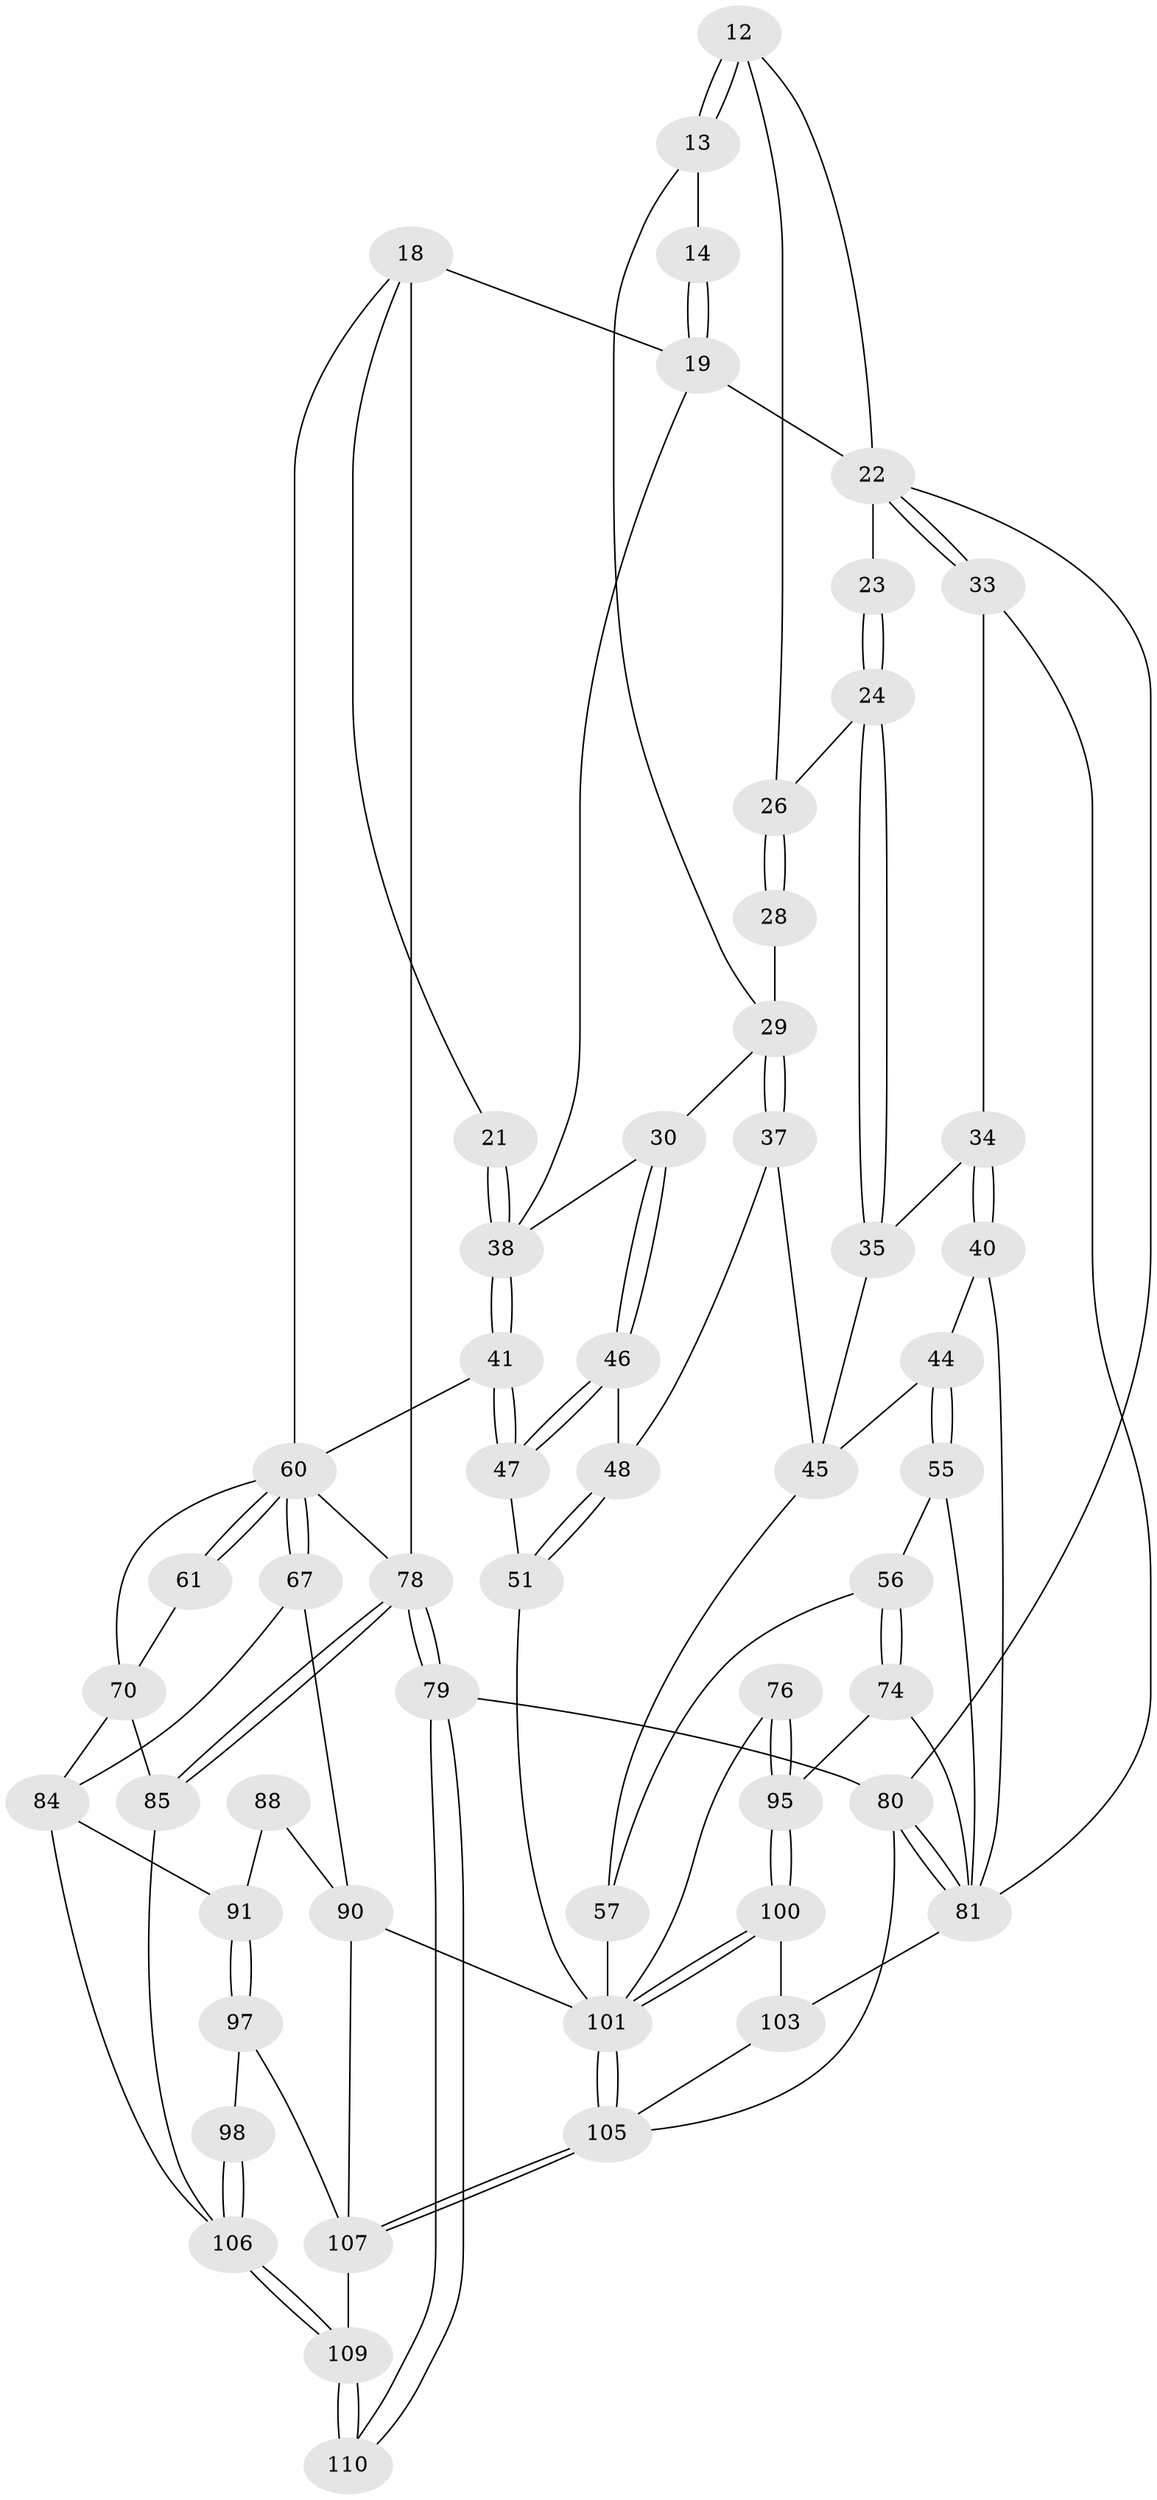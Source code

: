 // original degree distribution, {3: 0.01818181818181818, 4: 0.2909090909090909, 5: 0.41818181818181815, 6: 0.2727272727272727}
// Generated by graph-tools (version 1.1) at 2025/00/03/09/25 05:00:50]
// undirected, 55 vertices, 121 edges
graph export_dot {
graph [start="1"]
  node [color=gray90,style=filled];
  12 [pos="+0.6787605376140219+0.021935317380409974"];
  13 [pos="+0.509621050845918+0.08520803165553957"];
  14 [pos="+0.47489633853001+0.07038984834556894"];
  18 [pos="+0.13302327683583481+0.23961703286348188",super="+17"];
  19 [pos="+0.3906998213082386+0.1327527006732192",super="+8+7"];
  21 [pos="+0.18126862690466153+0.21682534712858095"];
  22 [pos="+0.9222050949261802+0.11425108487659333",super="+11"];
  23 [pos="+0.803596841872097+0.15573773478061134"];
  24 [pos="+0.7704193395576957+0.24259451529111684"];
  26 [pos="+0.6728540420933331+0.06706212641793731",super="+25"];
  28 [pos="+0.576404439706998+0.19116946329358103"];
  29 [pos="+0.5733787086971529+0.19597365722238064",super="+27"];
  30 [pos="+0.48506542972459776+0.27844683910527"];
  33 [pos="+0.9417653073362086+0.25082745802719303"];
  34 [pos="+0.9033903168539895+0.27066292901720856"];
  35 [pos="+0.770943912968909+0.2511196750573439"];
  37 [pos="+0.7166705491638287+0.31283771955387785"];
  38 [pos="+0.3312843265707412+0.38040492315043917",super="+31+20"];
  40 [pos="+0.905007585505719+0.4155104926786245"];
  41 [pos="+0.3290894823433487+0.4786755105186391"];
  44 [pos="+0.8430335564682372+0.4528606014358549"];
  45 [pos="+0.7559823922589609+0.4287512004631606",super="+36"];
  46 [pos="+0.5129116858530488+0.3485952794968995"];
  47 [pos="+0.49405979375813297+0.4547637728846085"];
  48 [pos="+0.7096585447971655+0.31517443346865587"];
  51 [pos="+0.5306481670033435+0.48616727687780176"];
  55 [pos="+0.8733709143596956+0.5413119099398237"];
  56 [pos="+0.843109529207379+0.6158902193851432"];
  57 [pos="+0.8290244149816316+0.6189081091690297",super="+49"];
  60 [pos="+0.2982068058389332+0.5480610439882351",super="+43+53"];
  61 [pos="+0.24670115565596792+0.549356223715746"];
  67 [pos="+0.3042911695180348+0.5746733891375704"];
  70 [pos="+0.11434329609720045+0.6665683838538998",super="+63"];
  74 [pos="+0.9020544937826017+0.6747412182091326"];
  76 [pos="+0.8115768734208685+0.7582596781795987"];
  78 [pos="+0+0.9282176661339042",super="+69+54+16"];
  79 [pos="+0+1",super="+6"];
  80 [pos="+1+1",super="+4"];
  81 [pos="+1+0.795998207940248",super="+59+32"];
  84 [pos="+0.1801010904980177+0.7484903902731085",super="+72"];
  85 [pos="+0.02417088069703349+0.8472208809322558",super="+71+68"];
  88 [pos="+0.3778523251597886+0.7390515600723648",super="+82"];
  90 [pos="+0.5367410083185747+0.7945894227799704",super="+89+66"];
  91 [pos="+0.30692990358471595+0.7968670444958152",super="+83"];
  95 [pos="+0.8655017998374849+0.8160920173279491",super="+94+75"];
  97 [pos="+0.29595239057641715+0.8701792896574728"];
  98 [pos="+0.2600829577913515+0.8645358425963738"];
  100 [pos="+0.8727901399608579+0.8742815338386779",super="+99+93"];
  101 [pos="+0.7915233011407218+0.9432478280655482",super="+96+77+73+64"];
  103 [pos="+0.9650865533833826+0.8807639662078725",super="+92"];
  105 [pos="+0.7784227547724505+1",super="+104"];
  106 [pos="+0.1554675609208055+0.9134196642921043",super="+87+86"];
  107 [pos="+0.46122863912928325+1",super="+102"];
  109 [pos="+0.1581880813575411+0.9307109846615874",super="+108"];
  110 [pos="+0+1"];
  12 -- 13;
  12 -- 13;
  12 -- 26;
  12 -- 22;
  13 -- 14;
  13 -- 29;
  14 -- 19 [weight=2];
  14 -- 19;
  18 -- 78 [weight=2];
  18 -- 60;
  18 -- 19;
  18 -- 21;
  19 -- 38;
  19 -- 22;
  21 -- 38 [weight=2];
  21 -- 38;
  22 -- 23 [weight=2];
  22 -- 33;
  22 -- 33;
  22 -- 80;
  23 -- 24;
  23 -- 24;
  24 -- 35;
  24 -- 35;
  24 -- 26;
  26 -- 28 [weight=2];
  26 -- 28;
  28 -- 29;
  29 -- 30;
  29 -- 37;
  29 -- 37;
  30 -- 46;
  30 -- 46;
  30 -- 38;
  33 -- 34;
  33 -- 81;
  34 -- 35;
  34 -- 40;
  34 -- 40;
  35 -- 45;
  37 -- 48;
  37 -- 45;
  38 -- 41;
  38 -- 41;
  40 -- 44;
  40 -- 81;
  41 -- 47;
  41 -- 47;
  41 -- 60;
  44 -- 45;
  44 -- 55;
  44 -- 55;
  45 -- 57;
  46 -- 47;
  46 -- 47;
  46 -- 48;
  47 -- 51;
  48 -- 51;
  48 -- 51;
  51 -- 101;
  55 -- 56;
  55 -- 81;
  56 -- 57;
  56 -- 74;
  56 -- 74;
  57 -- 101 [weight=2];
  60 -- 61 [weight=2];
  60 -- 61;
  60 -- 67;
  60 -- 67;
  60 -- 78;
  60 -- 70;
  61 -- 70;
  67 -- 90;
  67 -- 84;
  70 -- 84;
  70 -- 85 [weight=2];
  74 -- 81;
  74 -- 95;
  76 -- 95 [weight=2];
  76 -- 95;
  76 -- 101;
  78 -- 79 [weight=3];
  78 -- 79;
  78 -- 85 [weight=2];
  78 -- 85;
  79 -- 110;
  79 -- 110;
  79 -- 80 [weight=2];
  80 -- 81 [weight=2];
  80 -- 81;
  80 -- 105;
  81 -- 103;
  84 -- 91;
  84 -- 106;
  85 -- 106;
  88 -- 91 [weight=2];
  88 -- 90 [weight=2];
  90 -- 101 [weight=2];
  90 -- 107;
  91 -- 97;
  91 -- 97;
  95 -- 100 [weight=2];
  95 -- 100;
  97 -- 98;
  97 -- 107;
  98 -- 106 [weight=2];
  98 -- 106;
  100 -- 101;
  100 -- 101;
  100 -- 103 [weight=2];
  101 -- 105;
  101 -- 105;
  103 -- 105;
  105 -- 107;
  105 -- 107;
  106 -- 109;
  106 -- 109;
  107 -- 109;
  109 -- 110 [weight=2];
  109 -- 110;
}
